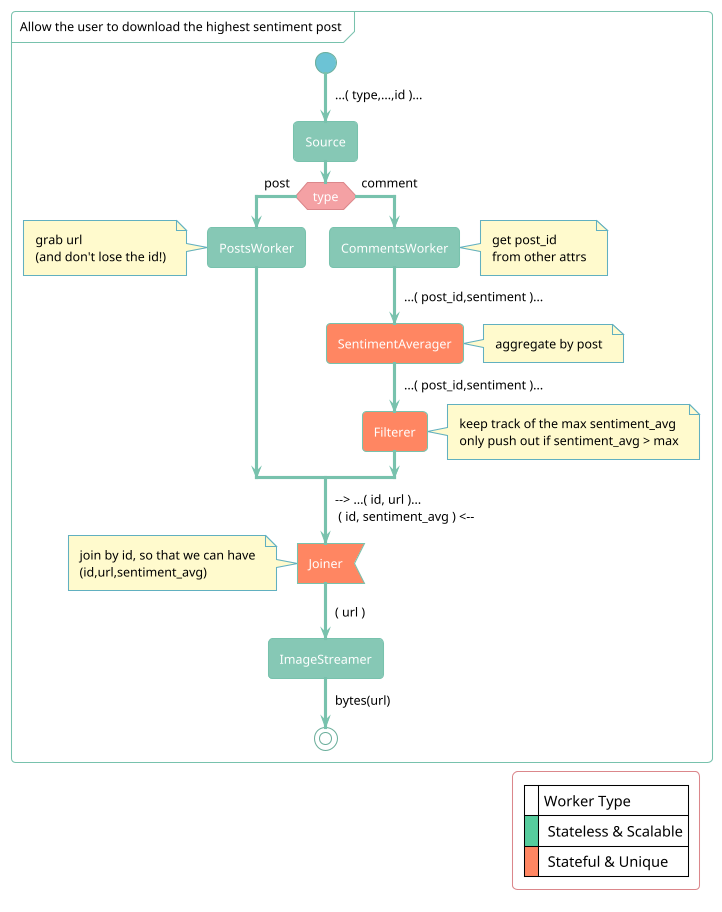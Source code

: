 @startuml
!theme minty

skinparam PartitionFontColor black
skinparam LegendFontColor black
skinparam ArrowFontColor black
skinparam NoteBackgroundColor lemonchiffon
skinparam NoteFontColor black
skinparam legendbackgroundcolor transparent
skinparam ConditionEndStyle hline

partition "Allow the user to download the highest sentiment post" {
  start
  -> ...( type,...,id )...;
  :Source;
  if (type) then (post)
    :PostsWorker;
    note left
      grab url
      (and don't lose the id!)
    endnote
  else (comment)
    :CommentsWorker;
    note right
      get post_id
      from other attrs
    endnote
    -> ...( post_id,sentiment )...;
    #ff8662 :SentimentAverager;
    note right
      aggregate by post
    endnote
    -> ...( post_id,sentiment )...;
    #ff8662 :Filterer;
    note right
      keep track of the max sentiment_avg
      only push out if sentiment_avg > max
    endnote
  endif
  -> --> ...( id, url )... \n ( id, sentiment_avg ) <--;
  #ff8662 :Joiner<
    note left
      join by id, so that we can have
      (id,url,sentiment_avg)
    endnote
  -> ( url );
  :ImageStreamer;
  -> bytes(url);
  stop

  legend bottom right
      |= |Worker Type|
      |<#56cc9d>| Stateless & Scalable|
      |<#ff8662>| Stateful & Unique|
  endlegend
}

@enduml


